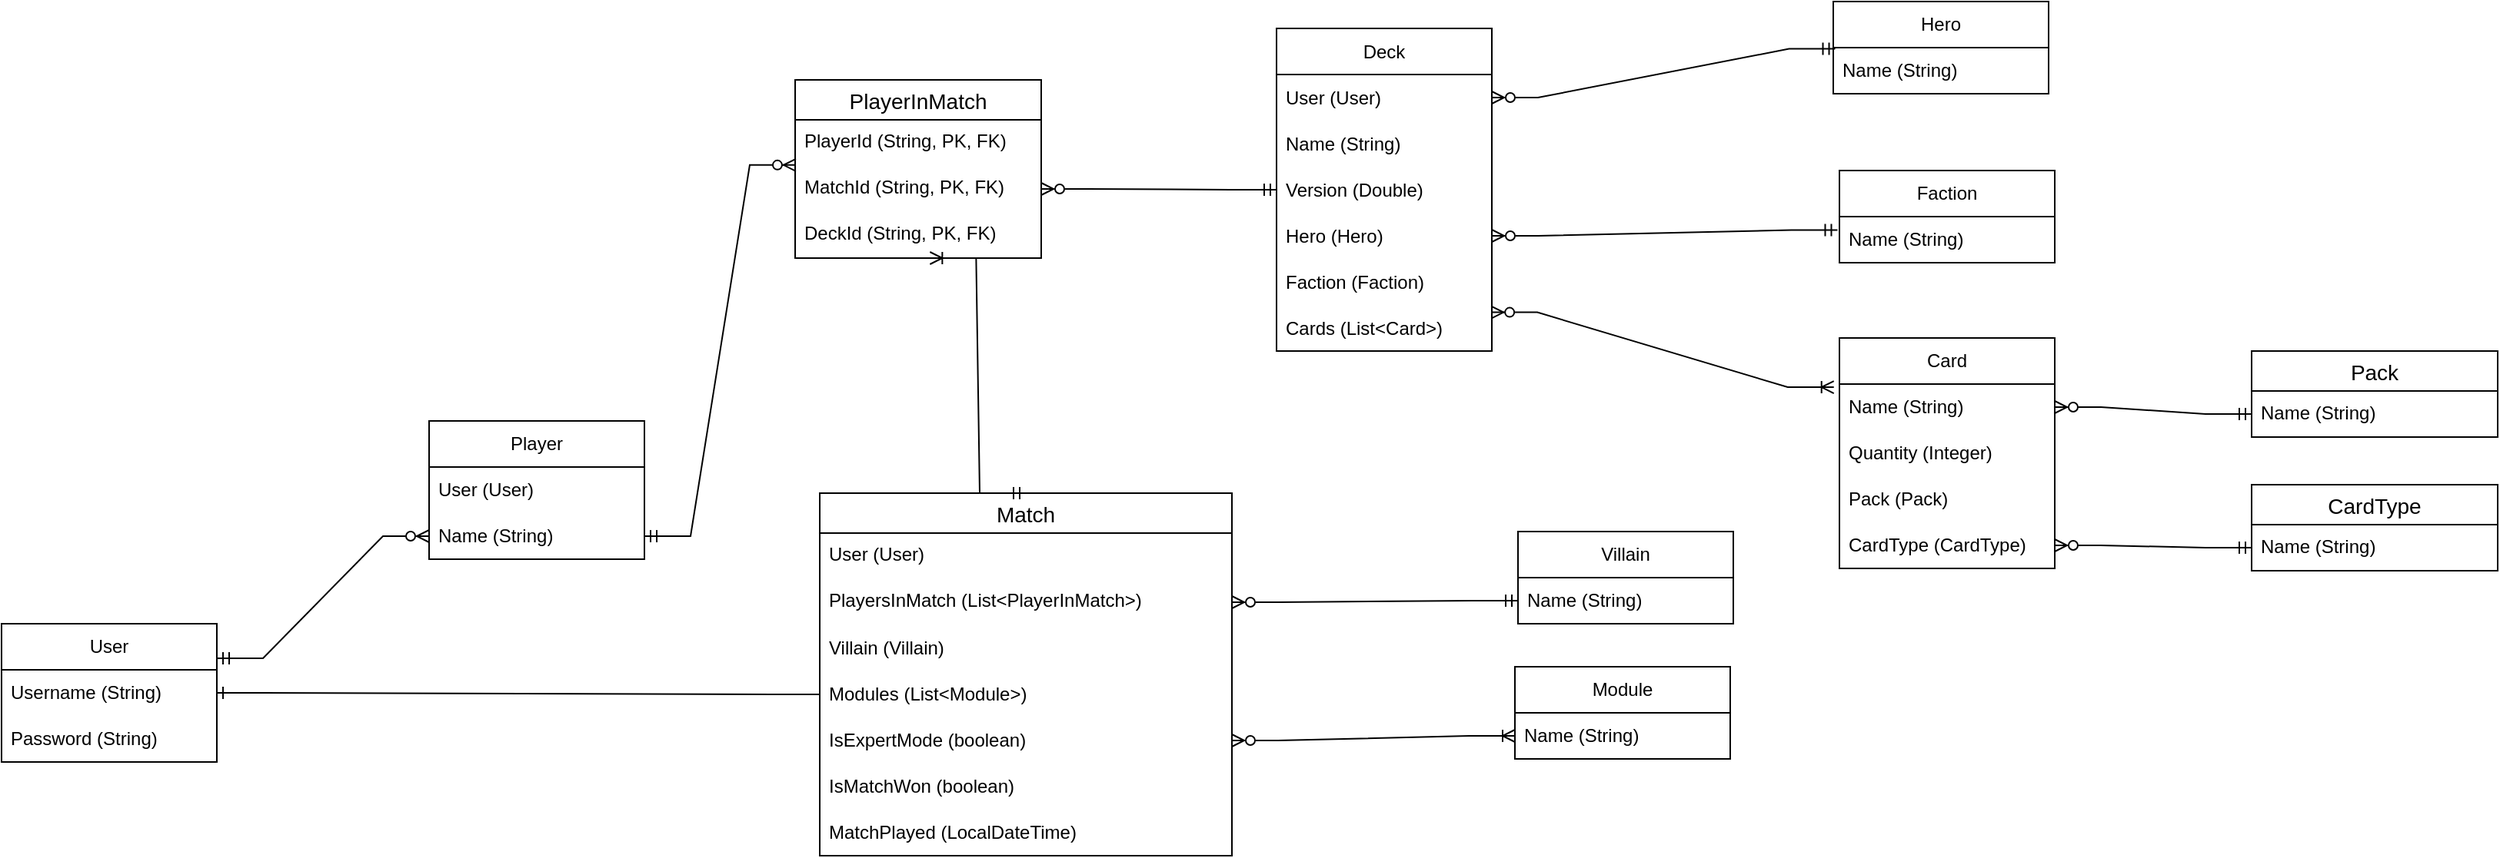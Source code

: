 <mxfile version="21.0.6" type="github">
  <diagram name="DataModels" id="dLv1OFFR6AjuEWSmTjUl">
    <mxGraphModel dx="1851" dy="1210" grid="0" gridSize="10" guides="1" tooltips="1" connect="1" arrows="1" fold="1" page="0" pageScale="1" pageWidth="850" pageHeight="1100" background="none" math="0" shadow="0">
      <root>
        <mxCell id="0" />
        <mxCell id="1" parent="0" />
        <mxCell id="dX7askhUf25ZzPE0tpsm-15" value="User" style="swimlane;fontStyle=0;childLayout=stackLayout;horizontal=1;startSize=30;horizontalStack=0;resizeParent=1;resizeParentMax=0;resizeLast=0;collapsible=1;marginBottom=0;whiteSpace=wrap;html=1;" vertex="1" parent="1">
          <mxGeometry x="-254" y="236" width="140" height="90" as="geometry" />
        </mxCell>
        <mxCell id="dX7askhUf25ZzPE0tpsm-16" value="Username (String)" style="text;strokeColor=none;fillColor=none;align=left;verticalAlign=middle;spacingLeft=4;spacingRight=4;overflow=hidden;points=[[0,0.5],[1,0.5]];portConstraint=eastwest;rotatable=0;whiteSpace=wrap;html=1;" vertex="1" parent="dX7askhUf25ZzPE0tpsm-15">
          <mxGeometry y="30" width="140" height="30" as="geometry" />
        </mxCell>
        <mxCell id="dX7askhUf25ZzPE0tpsm-17" value="Password (String)" style="text;strokeColor=none;fillColor=none;align=left;verticalAlign=middle;spacingLeft=4;spacingRight=4;overflow=hidden;points=[[0,0.5],[1,0.5]];portConstraint=eastwest;rotatable=0;whiteSpace=wrap;html=1;" vertex="1" parent="dX7askhUf25ZzPE0tpsm-15">
          <mxGeometry y="60" width="140" height="30" as="geometry" />
        </mxCell>
        <mxCell id="dX7askhUf25ZzPE0tpsm-19" value="Villain" style="swimlane;fontStyle=0;childLayout=stackLayout;horizontal=1;startSize=30;horizontalStack=0;resizeParent=1;resizeParentMax=0;resizeLast=0;collapsible=1;marginBottom=0;whiteSpace=wrap;html=1;" vertex="1" parent="1">
          <mxGeometry x="732" y="176" width="140" height="60" as="geometry" />
        </mxCell>
        <mxCell id="dX7askhUf25ZzPE0tpsm-20" value="Name (String)" style="text;strokeColor=none;fillColor=none;align=left;verticalAlign=middle;spacingLeft=4;spacingRight=4;overflow=hidden;points=[[0,0.5],[1,0.5]];portConstraint=eastwest;rotatable=0;whiteSpace=wrap;html=1;" vertex="1" parent="dX7askhUf25ZzPE0tpsm-19">
          <mxGeometry y="30" width="140" height="30" as="geometry" />
        </mxCell>
        <mxCell id="dX7askhUf25ZzPE0tpsm-23" value="Module" style="swimlane;fontStyle=0;childLayout=stackLayout;horizontal=1;startSize=30;horizontalStack=0;resizeParent=1;resizeParentMax=0;resizeLast=0;collapsible=1;marginBottom=0;whiteSpace=wrap;html=1;" vertex="1" parent="1">
          <mxGeometry x="730" y="264" width="140" height="60" as="geometry" />
        </mxCell>
        <mxCell id="dX7askhUf25ZzPE0tpsm-24" value="Name (String)" style="text;strokeColor=none;fillColor=none;align=left;verticalAlign=middle;spacingLeft=4;spacingRight=4;overflow=hidden;points=[[0,0.5],[1,0.5]];portConstraint=eastwest;rotatable=0;whiteSpace=wrap;html=1;" vertex="1" parent="dX7askhUf25ZzPE0tpsm-23">
          <mxGeometry y="30" width="140" height="30" as="geometry" />
        </mxCell>
        <mxCell id="dX7askhUf25ZzPE0tpsm-27" value="Player" style="swimlane;fontStyle=0;childLayout=stackLayout;horizontal=1;startSize=30;horizontalStack=0;resizeParent=1;resizeParentMax=0;resizeLast=0;collapsible=1;marginBottom=0;whiteSpace=wrap;html=1;" vertex="1" parent="1">
          <mxGeometry x="24" y="104" width="140" height="90" as="geometry" />
        </mxCell>
        <mxCell id="dX7askhUf25ZzPE0tpsm-45" value="User (User)" style="text;strokeColor=none;fillColor=none;align=left;verticalAlign=middle;spacingLeft=4;spacingRight=4;overflow=hidden;points=[[0,0.5],[1,0.5]];portConstraint=eastwest;rotatable=0;whiteSpace=wrap;html=1;" vertex="1" parent="dX7askhUf25ZzPE0tpsm-27">
          <mxGeometry y="30" width="140" height="30" as="geometry" />
        </mxCell>
        <mxCell id="dX7askhUf25ZzPE0tpsm-28" value="Name (String)" style="text;strokeColor=none;fillColor=none;align=left;verticalAlign=middle;spacingLeft=4;spacingRight=4;overflow=hidden;points=[[0,0.5],[1,0.5]];portConstraint=eastwest;rotatable=0;whiteSpace=wrap;html=1;" vertex="1" parent="dX7askhUf25ZzPE0tpsm-27">
          <mxGeometry y="60" width="140" height="30" as="geometry" />
        </mxCell>
        <mxCell id="dX7askhUf25ZzPE0tpsm-31" value="Hero" style="swimlane;fontStyle=0;childLayout=stackLayout;horizontal=1;startSize=30;horizontalStack=0;resizeParent=1;resizeParentMax=0;resizeLast=0;collapsible=1;marginBottom=0;whiteSpace=wrap;html=1;" vertex="1" parent="1">
          <mxGeometry x="937" y="-169" width="140" height="60" as="geometry" />
        </mxCell>
        <mxCell id="dX7askhUf25ZzPE0tpsm-32" value="Name (String)" style="text;strokeColor=none;fillColor=none;align=left;verticalAlign=middle;spacingLeft=4;spacingRight=4;overflow=hidden;points=[[0,0.5],[1,0.5]];portConstraint=eastwest;rotatable=0;whiteSpace=wrap;html=1;" vertex="1" parent="dX7askhUf25ZzPE0tpsm-31">
          <mxGeometry y="30" width="140" height="30" as="geometry" />
        </mxCell>
        <mxCell id="dX7askhUf25ZzPE0tpsm-35" value="Faction" style="swimlane;fontStyle=0;childLayout=stackLayout;horizontal=1;startSize=30;horizontalStack=0;resizeParent=1;resizeParentMax=0;resizeLast=0;collapsible=1;marginBottom=0;whiteSpace=wrap;html=1;" vertex="1" parent="1">
          <mxGeometry x="941" y="-59" width="140" height="60" as="geometry" />
        </mxCell>
        <mxCell id="dX7askhUf25ZzPE0tpsm-36" value="Name (String)" style="text;strokeColor=none;fillColor=none;align=left;verticalAlign=middle;spacingLeft=4;spacingRight=4;overflow=hidden;points=[[0,0.5],[1,0.5]];portConstraint=eastwest;rotatable=0;whiteSpace=wrap;html=1;" vertex="1" parent="dX7askhUf25ZzPE0tpsm-35">
          <mxGeometry y="30" width="140" height="30" as="geometry" />
        </mxCell>
        <mxCell id="dX7askhUf25ZzPE0tpsm-39" value="Deck" style="swimlane;fontStyle=0;childLayout=stackLayout;horizontal=1;startSize=30;horizontalStack=0;resizeParent=1;resizeParentMax=0;resizeLast=0;collapsible=1;marginBottom=0;whiteSpace=wrap;html=1;" vertex="1" parent="1">
          <mxGeometry x="575" y="-151.5" width="140" height="210" as="geometry" />
        </mxCell>
        <mxCell id="dX7askhUf25ZzPE0tpsm-41" value="User (User)" style="text;strokeColor=none;fillColor=none;align=left;verticalAlign=middle;spacingLeft=4;spacingRight=4;overflow=hidden;points=[[0,0.5],[1,0.5]];portConstraint=eastwest;rotatable=0;whiteSpace=wrap;html=1;" vertex="1" parent="dX7askhUf25ZzPE0tpsm-39">
          <mxGeometry y="30" width="140" height="30" as="geometry" />
        </mxCell>
        <mxCell id="dX7askhUf25ZzPE0tpsm-40" value="Name (String)" style="text;strokeColor=none;fillColor=none;align=left;verticalAlign=middle;spacingLeft=4;spacingRight=4;overflow=hidden;points=[[0,0.5],[1,0.5]];portConstraint=eastwest;rotatable=0;whiteSpace=wrap;html=1;" vertex="1" parent="dX7askhUf25ZzPE0tpsm-39">
          <mxGeometry y="60" width="140" height="30" as="geometry" />
        </mxCell>
        <mxCell id="dX7askhUf25ZzPE0tpsm-46" value="Version (Double)" style="text;strokeColor=none;fillColor=none;align=left;verticalAlign=middle;spacingLeft=4;spacingRight=4;overflow=hidden;points=[[0,0.5],[1,0.5]];portConstraint=eastwest;rotatable=0;whiteSpace=wrap;html=1;" vertex="1" parent="dX7askhUf25ZzPE0tpsm-39">
          <mxGeometry y="90" width="140" height="30" as="geometry" />
        </mxCell>
        <mxCell id="dX7askhUf25ZzPE0tpsm-42" value="Hero (Hero)" style="text;strokeColor=none;fillColor=none;align=left;verticalAlign=middle;spacingLeft=4;spacingRight=4;overflow=hidden;points=[[0,0.5],[1,0.5]];portConstraint=eastwest;rotatable=0;whiteSpace=wrap;html=1;" vertex="1" parent="dX7askhUf25ZzPE0tpsm-39">
          <mxGeometry y="120" width="140" height="30" as="geometry" />
        </mxCell>
        <mxCell id="dX7askhUf25ZzPE0tpsm-44" value="Faction (Faction)" style="text;strokeColor=none;fillColor=none;align=left;verticalAlign=middle;spacingLeft=4;spacingRight=4;overflow=hidden;points=[[0,0.5],[1,0.5]];portConstraint=eastwest;rotatable=0;whiteSpace=wrap;html=1;" vertex="1" parent="dX7askhUf25ZzPE0tpsm-39">
          <mxGeometry y="150" width="140" height="30" as="geometry" />
        </mxCell>
        <mxCell id="dX7askhUf25ZzPE0tpsm-47" value="Cards (List&amp;lt;Card&amp;gt;)" style="text;strokeColor=none;fillColor=none;align=left;verticalAlign=middle;spacingLeft=4;spacingRight=4;overflow=hidden;points=[[0,0.5],[1,0.5]];portConstraint=eastwest;rotatable=0;whiteSpace=wrap;html=1;" vertex="1" parent="dX7askhUf25ZzPE0tpsm-39">
          <mxGeometry y="180" width="140" height="30" as="geometry" />
        </mxCell>
        <mxCell id="dX7askhUf25ZzPE0tpsm-48" value="Card" style="swimlane;fontStyle=0;childLayout=stackLayout;horizontal=1;startSize=30;horizontalStack=0;resizeParent=1;resizeParentMax=0;resizeLast=0;collapsible=1;marginBottom=0;whiteSpace=wrap;html=1;" vertex="1" parent="1">
          <mxGeometry x="941" y="50" width="140" height="150" as="geometry" />
        </mxCell>
        <mxCell id="dX7askhUf25ZzPE0tpsm-49" value="Name (String)" style="text;strokeColor=none;fillColor=none;align=left;verticalAlign=middle;spacingLeft=4;spacingRight=4;overflow=hidden;points=[[0,0.5],[1,0.5]];portConstraint=eastwest;rotatable=0;whiteSpace=wrap;html=1;" vertex="1" parent="dX7askhUf25ZzPE0tpsm-48">
          <mxGeometry y="30" width="140" height="30" as="geometry" />
        </mxCell>
        <mxCell id="dX7askhUf25ZzPE0tpsm-81" value="Quantity (Integer)" style="text;strokeColor=none;fillColor=none;align=left;verticalAlign=middle;spacingLeft=4;spacingRight=4;overflow=hidden;points=[[0,0.5],[1,0.5]];portConstraint=eastwest;rotatable=0;whiteSpace=wrap;html=1;" vertex="1" parent="dX7askhUf25ZzPE0tpsm-48">
          <mxGeometry y="60" width="140" height="30" as="geometry" />
        </mxCell>
        <mxCell id="dX7askhUf25ZzPE0tpsm-82" value="Pack (Pack)" style="text;strokeColor=none;fillColor=none;align=left;verticalAlign=middle;spacingLeft=4;spacingRight=4;overflow=hidden;points=[[0,0.5],[1,0.5]];portConstraint=eastwest;rotatable=0;whiteSpace=wrap;html=1;" vertex="1" parent="dX7askhUf25ZzPE0tpsm-48">
          <mxGeometry y="90" width="140" height="30" as="geometry" />
        </mxCell>
        <mxCell id="dX7askhUf25ZzPE0tpsm-83" value="CardType (CardType)" style="text;strokeColor=none;fillColor=none;align=left;verticalAlign=middle;spacingLeft=4;spacingRight=4;overflow=hidden;points=[[0,0.5],[1,0.5]];portConstraint=eastwest;rotatable=0;whiteSpace=wrap;html=1;" vertex="1" parent="dX7askhUf25ZzPE0tpsm-48">
          <mxGeometry y="120" width="140" height="30" as="geometry" />
        </mxCell>
        <mxCell id="dX7askhUf25ZzPE0tpsm-54" value="" style="edgeStyle=entityRelationEdgeStyle;fontSize=12;html=1;endArrow=ERzeroToMany;startArrow=ERmandOne;entryX=0;entryY=0.5;entryDx=0;entryDy=0;exitX=1;exitY=0.25;exitDx=0;exitDy=0;rounded=0;strokeColor=default;" edge="1" parent="1" source="dX7askhUf25ZzPE0tpsm-15" target="dX7askhUf25ZzPE0tpsm-28">
          <mxGeometry width="100" height="100" relative="1" as="geometry">
            <mxPoint x="-254" y="316" as="sourcePoint" />
            <mxPoint x="-84" y="156" as="targetPoint" />
          </mxGeometry>
        </mxCell>
        <mxCell id="dX7askhUf25ZzPE0tpsm-56" value="" style="edgeStyle=entityRelationEdgeStyle;fontSize=12;html=1;endArrow=ERone;endFill=1;rounded=0;exitX=0;exitY=0.5;exitDx=0;exitDy=0;entryX=1;entryY=0.5;entryDx=0;entryDy=0;" edge="1" parent="1" source="dX7askhUf25ZzPE0tpsm-74" target="dX7askhUf25ZzPE0tpsm-16">
          <mxGeometry width="100" height="100" relative="1" as="geometry">
            <mxPoint x="-14" y="361.0" as="sourcePoint" />
            <mxPoint x="-4" y="216" as="targetPoint" />
          </mxGeometry>
        </mxCell>
        <mxCell id="dX7askhUf25ZzPE0tpsm-58" value="" style="edgeStyle=entityRelationEdgeStyle;fontSize=12;html=1;endArrow=ERmandOne;startArrow=ERzeroToMany;rounded=0;entryX=1;entryY=0.5;entryDx=0;entryDy=0;exitX=0.003;exitY=-0.019;exitDx=0;exitDy=0;exitPerimeter=0;endFill=0;" edge="1" parent="1" source="dX7askhUf25ZzPE0tpsm-63" target="dX7askhUf25ZzPE0tpsm-28">
          <mxGeometry width="100" height="100" relative="1" as="geometry">
            <mxPoint x="204" y="59" as="sourcePoint" />
            <mxPoint x="420" y="70" as="targetPoint" />
          </mxGeometry>
        </mxCell>
        <mxCell id="dX7askhUf25ZzPE0tpsm-59" value="" style="edgeStyle=entityRelationEdgeStyle;fontSize=12;html=1;endArrow=ERzeroToMany;startArrow=ERmandOne;rounded=0;exitX=0;exitY=0.5;exitDx=0;exitDy=0;entryX=1;entryY=0.5;entryDx=0;entryDy=0;" edge="1" parent="1" source="dX7askhUf25ZzPE0tpsm-20" target="dX7askhUf25ZzPE0tpsm-78">
          <mxGeometry width="100" height="100" relative="1" as="geometry">
            <mxPoint x="861.64" y="218" as="sourcePoint" />
            <mxPoint x="792.0" y="259.99" as="targetPoint" />
          </mxGeometry>
        </mxCell>
        <mxCell id="dX7askhUf25ZzPE0tpsm-61" value="" style="edgeStyle=entityRelationEdgeStyle;fontSize=12;html=1;endArrow=ERoneToMany;endFill=0;startArrow=ERzeroToMany;rounded=0;exitX=1;exitY=0.5;exitDx=0;exitDy=0;entryX=0;entryY=0.5;entryDx=0;entryDy=0;" edge="1" parent="1" source="dX7askhUf25ZzPE0tpsm-75" target="dX7askhUf25ZzPE0tpsm-24">
          <mxGeometry width="100" height="100" relative="1" as="geometry">
            <mxPoint x="792.0" y="331.99" as="sourcePoint" />
            <mxPoint x="991.64" y="388" as="targetPoint" />
          </mxGeometry>
        </mxCell>
        <mxCell id="dX7askhUf25ZzPE0tpsm-62" value="PlayerInMatch" style="swimlane;fontStyle=0;childLayout=stackLayout;horizontal=1;startSize=26;horizontalStack=0;resizeParent=1;resizeParentMax=0;resizeLast=0;collapsible=1;marginBottom=0;align=center;fontSize=14;" vertex="1" parent="1">
          <mxGeometry x="262" y="-118" width="160" height="116" as="geometry" />
        </mxCell>
        <mxCell id="dX7askhUf25ZzPE0tpsm-65" value="PlayerId (String, PK, FK)" style="text;strokeColor=none;fillColor=none;spacingLeft=4;spacingRight=4;overflow=hidden;rotatable=0;points=[[0,0.5],[1,0.5]];portConstraint=eastwest;fontSize=12;whiteSpace=wrap;html=1;" vertex="1" parent="dX7askhUf25ZzPE0tpsm-62">
          <mxGeometry y="26" width="160" height="30" as="geometry" />
        </mxCell>
        <mxCell id="dX7askhUf25ZzPE0tpsm-63" value="MatchId (String, PK, FK)" style="text;strokeColor=none;fillColor=none;spacingLeft=4;spacingRight=4;overflow=hidden;rotatable=0;points=[[0,0.5],[1,0.5]];portConstraint=eastwest;fontSize=12;whiteSpace=wrap;html=1;" vertex="1" parent="dX7askhUf25ZzPE0tpsm-62">
          <mxGeometry y="56" width="160" height="30" as="geometry" />
        </mxCell>
        <mxCell id="dX7askhUf25ZzPE0tpsm-64" value="DeckId (String, PK, FK)" style="text;strokeColor=none;fillColor=none;spacingLeft=4;spacingRight=4;overflow=hidden;rotatable=0;points=[[0,0.5],[1,0.5]];portConstraint=eastwest;fontSize=12;whiteSpace=wrap;html=1;" vertex="1" parent="dX7askhUf25ZzPE0tpsm-62">
          <mxGeometry y="86" width="160" height="30" as="geometry" />
        </mxCell>
        <mxCell id="dX7askhUf25ZzPE0tpsm-66" value="" style="edgeStyle=entityRelationEdgeStyle;fontSize=12;html=1;endArrow=ERzeroToMany;startArrow=ERmandOne;rounded=0;exitX=0.009;exitY=0.027;exitDx=0;exitDy=0;exitPerimeter=0;entryX=1;entryY=0.5;entryDx=0;entryDy=0;" edge="1" parent="1" source="dX7askhUf25ZzPE0tpsm-32" target="dX7askhUf25ZzPE0tpsm-41">
          <mxGeometry width="100" height="100" relative="1" as="geometry">
            <mxPoint x="735" y="-17.5" as="sourcePoint" />
            <mxPoint x="745" y="-117.5" as="targetPoint" />
          </mxGeometry>
        </mxCell>
        <mxCell id="dX7askhUf25ZzPE0tpsm-67" value="" style="edgeStyle=entityRelationEdgeStyle;fontSize=12;html=1;endArrow=ERzeroToMany;startArrow=ERmandOne;rounded=0;exitX=-0.009;exitY=0.293;exitDx=0;exitDy=0;exitPerimeter=0;entryX=1;entryY=0.5;entryDx=0;entryDy=0;" edge="1" parent="1" source="dX7askhUf25ZzPE0tpsm-36" target="dX7askhUf25ZzPE0tpsm-42">
          <mxGeometry width="100" height="100" relative="1" as="geometry">
            <mxPoint x="806" y="-171.5" as="sourcePoint" />
            <mxPoint x="772" y="-45.5" as="targetPoint" />
          </mxGeometry>
        </mxCell>
        <mxCell id="dX7askhUf25ZzPE0tpsm-68" value="" style="edgeStyle=entityRelationEdgeStyle;fontSize=12;html=1;endArrow=ERoneToMany;startArrow=ERzeroToMany;rounded=0;exitX=0.997;exitY=0.16;exitDx=0;exitDy=0;exitPerimeter=0;entryX=-0.026;entryY=0.067;entryDx=0;entryDy=0;entryPerimeter=0;" edge="1" parent="1" source="dX7askhUf25ZzPE0tpsm-47" target="dX7askhUf25ZzPE0tpsm-49">
          <mxGeometry width="100" height="100" relative="1" as="geometry">
            <mxPoint x="715" y="162.5" as="sourcePoint" />
            <mxPoint x="815" y="62.5" as="targetPoint" />
          </mxGeometry>
        </mxCell>
        <mxCell id="dX7askhUf25ZzPE0tpsm-69" value="Match" style="swimlane;fontStyle=0;childLayout=stackLayout;horizontal=1;startSize=26;horizontalStack=0;resizeParent=1;resizeParentMax=0;resizeLast=0;collapsible=1;marginBottom=0;align=center;fontSize=14;" vertex="1" parent="1">
          <mxGeometry x="278" y="151" width="268" height="236" as="geometry" />
        </mxCell>
        <mxCell id="dX7askhUf25ZzPE0tpsm-70" value="User (User)" style="text;strokeColor=none;fillColor=none;spacingLeft=4;spacingRight=4;overflow=hidden;rotatable=0;points=[[0,0.5],[1,0.5]];portConstraint=eastwest;fontSize=12;whiteSpace=wrap;html=1;" vertex="1" parent="dX7askhUf25ZzPE0tpsm-69">
          <mxGeometry y="26" width="268" height="30" as="geometry" />
        </mxCell>
        <mxCell id="dX7askhUf25ZzPE0tpsm-78" value="PlayersInMatch (List&amp;lt;PlayerInMatch&amp;gt;)" style="text;strokeColor=none;fillColor=none;spacingLeft=4;spacingRight=4;overflow=hidden;rotatable=0;points=[[0,0.5],[1,0.5]];portConstraint=eastwest;fontSize=12;whiteSpace=wrap;html=1;" vertex="1" parent="dX7askhUf25ZzPE0tpsm-69">
          <mxGeometry y="56" width="268" height="30" as="geometry" />
        </mxCell>
        <mxCell id="dX7askhUf25ZzPE0tpsm-73" value="Villain (Villain)" style="text;strokeColor=none;fillColor=none;align=left;verticalAlign=middle;spacingLeft=4;spacingRight=4;overflow=hidden;points=[[0,0.5],[1,0.5]];portConstraint=eastwest;rotatable=0;whiteSpace=wrap;html=1;" vertex="1" parent="dX7askhUf25ZzPE0tpsm-69">
          <mxGeometry y="86" width="268" height="30" as="geometry" />
        </mxCell>
        <mxCell id="dX7askhUf25ZzPE0tpsm-74" value="Modules (List&amp;lt;Module&amp;gt;)" style="text;strokeColor=none;fillColor=none;align=left;verticalAlign=middle;spacingLeft=4;spacingRight=4;overflow=hidden;points=[[0,0.5],[1,0.5]];portConstraint=eastwest;rotatable=0;whiteSpace=wrap;html=1;" vertex="1" parent="dX7askhUf25ZzPE0tpsm-69">
          <mxGeometry y="116" width="268" height="30" as="geometry" />
        </mxCell>
        <mxCell id="dX7askhUf25ZzPE0tpsm-75" value="IsExpertMode (boolean)" style="text;strokeColor=none;fillColor=none;align=left;verticalAlign=middle;spacingLeft=4;spacingRight=4;overflow=hidden;points=[[0,0.5],[1,0.5]];portConstraint=eastwest;rotatable=0;whiteSpace=wrap;html=1;" vertex="1" parent="dX7askhUf25ZzPE0tpsm-69">
          <mxGeometry y="146" width="268" height="30" as="geometry" />
        </mxCell>
        <mxCell id="dX7askhUf25ZzPE0tpsm-76" value="IsMatchWon (boolean)" style="text;strokeColor=none;fillColor=none;align=left;verticalAlign=middle;spacingLeft=4;spacingRight=4;overflow=hidden;points=[[0,0.5],[1,0.5]];portConstraint=eastwest;rotatable=0;whiteSpace=wrap;html=1;" vertex="1" parent="dX7askhUf25ZzPE0tpsm-69">
          <mxGeometry y="176" width="268" height="30" as="geometry" />
        </mxCell>
        <mxCell id="dX7askhUf25ZzPE0tpsm-77" value="MatchPlayed (LocalDateTime)" style="text;strokeColor=none;fillColor=none;align=left;verticalAlign=middle;spacingLeft=4;spacingRight=4;overflow=hidden;points=[[0,0.5],[1,0.5]];portConstraint=eastwest;rotatable=0;whiteSpace=wrap;html=1;" vertex="1" parent="dX7askhUf25ZzPE0tpsm-69">
          <mxGeometry y="206" width="268" height="30" as="geometry" />
        </mxCell>
        <mxCell id="dX7askhUf25ZzPE0tpsm-79" value="" style="edgeStyle=entityRelationEdgeStyle;fontSize=12;html=1;endArrow=ERoneToMany;startArrow=ERmandOne;rounded=0;exitX=0.5;exitY=0;exitDx=0;exitDy=0;entryX=0.548;entryY=1;entryDx=0;entryDy=0;entryPerimeter=0;" edge="1" parent="1" source="dX7askhUf25ZzPE0tpsm-69" target="dX7askhUf25ZzPE0tpsm-64">
          <mxGeometry width="100" height="100" relative="1" as="geometry">
            <mxPoint x="62" y="-76" as="sourcePoint" />
            <mxPoint x="162" y="-176" as="targetPoint" />
          </mxGeometry>
        </mxCell>
        <mxCell id="dX7askhUf25ZzPE0tpsm-80" value="" style="edgeStyle=entityRelationEdgeStyle;fontSize=12;html=1;endArrow=ERzeroToMany;startArrow=ERmandOne;rounded=0;exitX=0;exitY=0.5;exitDx=0;exitDy=0;entryX=1;entryY=0.5;entryDx=0;entryDy=0;" edge="1" parent="1" source="dX7askhUf25ZzPE0tpsm-46" target="dX7askhUf25ZzPE0tpsm-63">
          <mxGeometry width="100" height="100" relative="1" as="geometry">
            <mxPoint x="427" y="-178" as="sourcePoint" />
            <mxPoint x="527" y="-278" as="targetPoint" />
          </mxGeometry>
        </mxCell>
        <mxCell id="dX7askhUf25ZzPE0tpsm-84" value="Pack" style="swimlane;fontStyle=0;childLayout=stackLayout;horizontal=1;startSize=26;horizontalStack=0;resizeParent=1;resizeParentMax=0;resizeLast=0;collapsible=1;marginBottom=0;align=center;fontSize=14;" vertex="1" parent="1">
          <mxGeometry x="1209" y="58.5" width="160" height="56" as="geometry" />
        </mxCell>
        <mxCell id="dX7askhUf25ZzPE0tpsm-85" value="Name (String)" style="text;strokeColor=none;fillColor=none;spacingLeft=4;spacingRight=4;overflow=hidden;rotatable=0;points=[[0,0.5],[1,0.5]];portConstraint=eastwest;fontSize=12;whiteSpace=wrap;html=1;" vertex="1" parent="dX7askhUf25ZzPE0tpsm-84">
          <mxGeometry y="26" width="160" height="30" as="geometry" />
        </mxCell>
        <mxCell id="dX7askhUf25ZzPE0tpsm-88" value="CardType" style="swimlane;fontStyle=0;childLayout=stackLayout;horizontal=1;startSize=26;horizontalStack=0;resizeParent=1;resizeParentMax=0;resizeLast=0;collapsible=1;marginBottom=0;align=center;fontSize=14;" vertex="1" parent="1">
          <mxGeometry x="1209" y="145.5" width="160" height="56" as="geometry" />
        </mxCell>
        <mxCell id="dX7askhUf25ZzPE0tpsm-89" value="Name (String)" style="text;strokeColor=none;fillColor=none;spacingLeft=4;spacingRight=4;overflow=hidden;rotatable=0;points=[[0,0.5],[1,0.5]];portConstraint=eastwest;fontSize=12;whiteSpace=wrap;html=1;" vertex="1" parent="dX7askhUf25ZzPE0tpsm-88">
          <mxGeometry y="26" width="160" height="30" as="geometry" />
        </mxCell>
        <mxCell id="dX7askhUf25ZzPE0tpsm-92" value="" style="edgeStyle=entityRelationEdgeStyle;fontSize=12;html=1;endArrow=ERzeroToMany;startArrow=ERmandOne;rounded=0;entryX=1;entryY=0.5;entryDx=0;entryDy=0;exitX=0;exitY=0.5;exitDx=0;exitDy=0;" edge="1" parent="1" source="dX7askhUf25ZzPE0tpsm-85" target="dX7askhUf25ZzPE0tpsm-49">
          <mxGeometry width="100" height="100" relative="1" as="geometry">
            <mxPoint x="1106" y="313" as="sourcePoint" />
            <mxPoint x="1206" y="213" as="targetPoint" />
          </mxGeometry>
        </mxCell>
        <mxCell id="dX7askhUf25ZzPE0tpsm-93" value="" style="edgeStyle=entityRelationEdgeStyle;fontSize=12;html=1;endArrow=ERzeroToMany;startArrow=ERmandOne;rounded=0;exitX=0;exitY=0.5;exitDx=0;exitDy=0;entryX=1;entryY=0.5;entryDx=0;entryDy=0;" edge="1" parent="1" source="dX7askhUf25ZzPE0tpsm-89" target="dX7askhUf25ZzPE0tpsm-83">
          <mxGeometry width="100" height="100" relative="1" as="geometry">
            <mxPoint x="1116" y="323" as="sourcePoint" />
            <mxPoint x="1216" y="223" as="targetPoint" />
          </mxGeometry>
        </mxCell>
      </root>
    </mxGraphModel>
  </diagram>
</mxfile>
